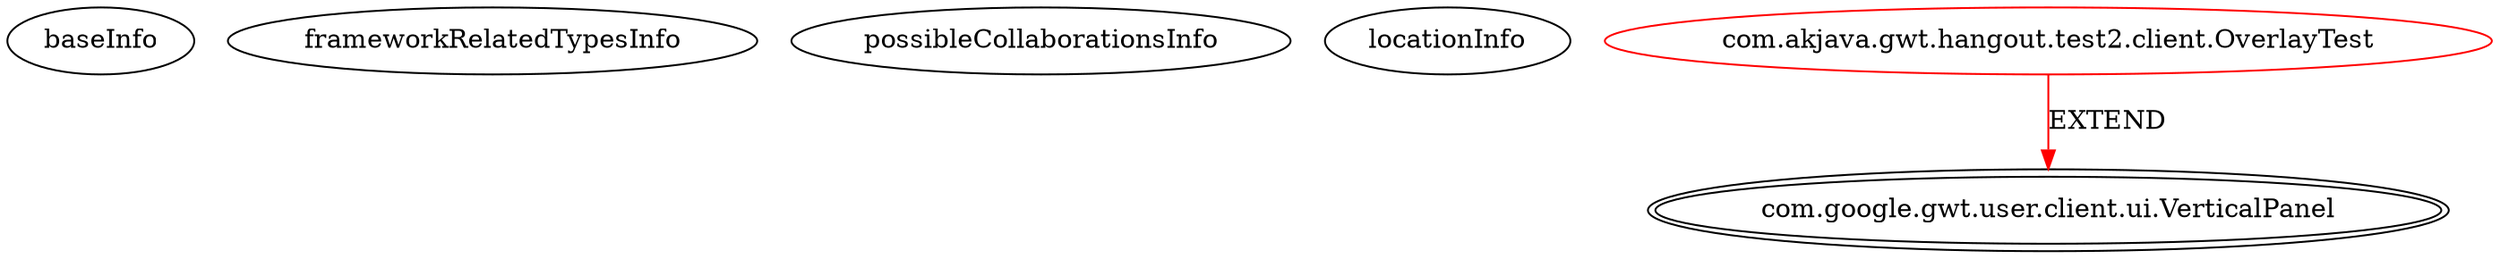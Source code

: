 digraph {
baseInfo[graphId=557,category="extension_graph",isAnonymous=false,possibleRelation=false]
frameworkRelatedTypesInfo[0="com.google.gwt.user.client.ui.VerticalPanel"]
possibleCollaborationsInfo[]
locationInfo[projectName="akjava-GWT-Hangouts",filePath="/akjava-GWT-Hangouts/GWT-Hangouts-master/apps/hangout-test/src/com/akjava/gwt/hangout/test2/client/OverlayTest.java",contextSignature="OverlayTest",graphId="557"]
0[label="com.akjava.gwt.hangout.test2.client.OverlayTest",vertexType="ROOT_CLIENT_CLASS_DECLARATION",isFrameworkType=false,color=red]
1[label="com.google.gwt.user.client.ui.VerticalPanel",vertexType="FRAMEWORK_CLASS_TYPE",isFrameworkType=true,peripheries=2]
0->1[label="EXTEND",color=red]
}
